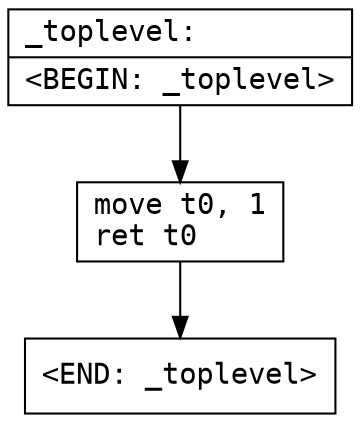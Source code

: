 digraph CFG {
  node [shape=record fontname="courier"]
  _toplevel0 [label="{_toplevel:\l|\<BEGIN: _toplevel\>\l}"];
  _toplevel1 [label="{move  t0, 1\lret  t0\l}"];
  _toplevel2 [label="{\<END: _toplevel\>\l}"];

  _toplevel0 -> _toplevel1
  _toplevel1 -> _toplevel2
  }
